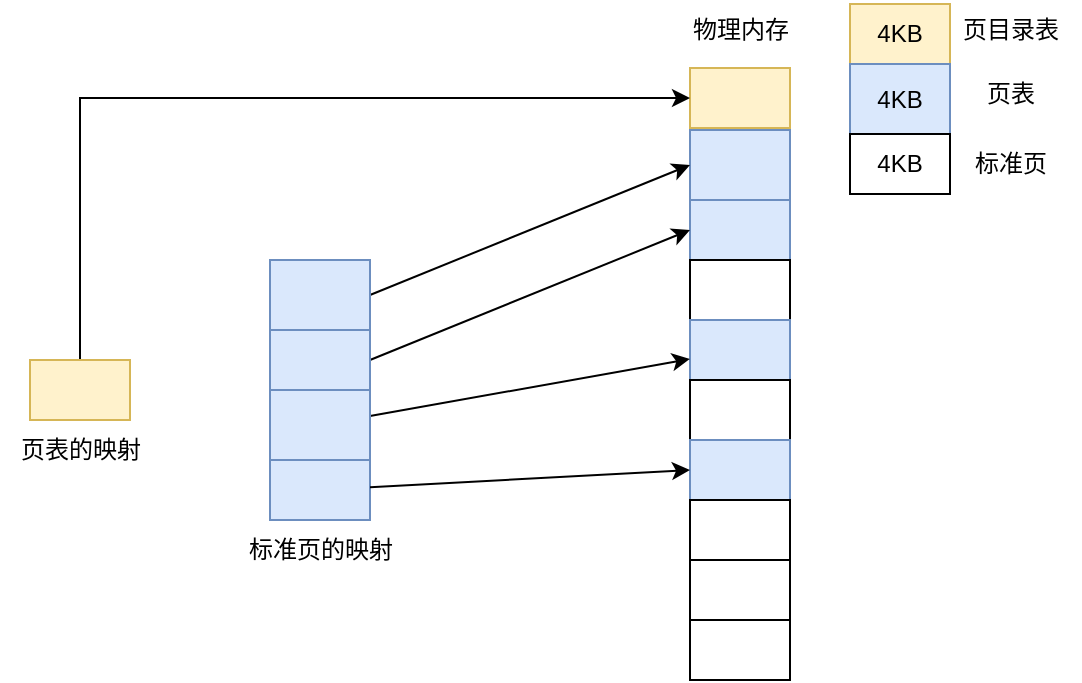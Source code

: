 <mxfile version="24.6.4" type="device">
  <diagram name="第 1 页" id="Ib2CYUNX099RLpfWLOko">
    <mxGraphModel dx="975" dy="620" grid="1" gridSize="10" guides="1" tooltips="1" connect="1" arrows="1" fold="1" page="1" pageScale="1" pageWidth="827" pageHeight="1169" math="0" shadow="0">
      <root>
        <mxCell id="0" />
        <mxCell id="1" parent="0" />
        <mxCell id="48LXnbVJm9BpJN8wikLZ-12" value="" style="rounded=0;whiteSpace=wrap;html=1;fillColor=#fff2cc;strokeColor=#d6b656;" vertex="1" parent="1">
          <mxGeometry x="490" y="154" width="50" height="30" as="geometry" />
        </mxCell>
        <mxCell id="48LXnbVJm9BpJN8wikLZ-13" value="" style="rounded=0;whiteSpace=wrap;html=1;fillColor=#dae8fc;strokeColor=#6c8ebf;" vertex="1" parent="1">
          <mxGeometry x="490" y="185" width="50" height="35" as="geometry" />
        </mxCell>
        <mxCell id="48LXnbVJm9BpJN8wikLZ-14" value="" style="rounded=0;whiteSpace=wrap;html=1;fillColor=#dae8fc;strokeColor=#6c8ebf;" vertex="1" parent="1">
          <mxGeometry x="490" y="220" width="50" height="30" as="geometry" />
        </mxCell>
        <mxCell id="48LXnbVJm9BpJN8wikLZ-15" value="" style="rounded=0;whiteSpace=wrap;html=1;" vertex="1" parent="1">
          <mxGeometry x="490" y="250" width="50" height="30" as="geometry" />
        </mxCell>
        <mxCell id="48LXnbVJm9BpJN8wikLZ-16" value="" style="rounded=0;whiteSpace=wrap;html=1;fillColor=#dae8fc;strokeColor=#6c8ebf;" vertex="1" parent="1">
          <mxGeometry x="490" y="280" width="50" height="30" as="geometry" />
        </mxCell>
        <mxCell id="48LXnbVJm9BpJN8wikLZ-17" value="" style="rounded=0;whiteSpace=wrap;html=1;" vertex="1" parent="1">
          <mxGeometry x="490" y="310" width="50" height="30" as="geometry" />
        </mxCell>
        <mxCell id="48LXnbVJm9BpJN8wikLZ-18" value="" style="rounded=0;whiteSpace=wrap;html=1;fillColor=#dae8fc;strokeColor=#6c8ebf;" vertex="1" parent="1">
          <mxGeometry x="490" y="340" width="50" height="30" as="geometry" />
        </mxCell>
        <mxCell id="48LXnbVJm9BpJN8wikLZ-19" value="" style="rounded=0;whiteSpace=wrap;html=1;" vertex="1" parent="1">
          <mxGeometry x="490" y="370" width="50" height="30" as="geometry" />
        </mxCell>
        <mxCell id="48LXnbVJm9BpJN8wikLZ-20" value="" style="rounded=0;whiteSpace=wrap;html=1;" vertex="1" parent="1">
          <mxGeometry x="490" y="400" width="50" height="30" as="geometry" />
        </mxCell>
        <mxCell id="48LXnbVJm9BpJN8wikLZ-21" value="" style="rounded=0;whiteSpace=wrap;html=1;" vertex="1" parent="1">
          <mxGeometry x="490" y="430" width="50" height="30" as="geometry" />
        </mxCell>
        <mxCell id="48LXnbVJm9BpJN8wikLZ-22" value="4KB" style="rounded=0;whiteSpace=wrap;html=1;fillColor=#fff2cc;strokeColor=#d6b656;" vertex="1" parent="1">
          <mxGeometry x="570" y="122" width="50" height="30" as="geometry" />
        </mxCell>
        <mxCell id="48LXnbVJm9BpJN8wikLZ-23" value="页目录表" style="text;html=1;align=center;verticalAlign=middle;resizable=0;points=[];autosize=1;strokeColor=none;fillColor=none;" vertex="1" parent="1">
          <mxGeometry x="615" y="120" width="70" height="30" as="geometry" />
        </mxCell>
        <mxCell id="48LXnbVJm9BpJN8wikLZ-24" value="4KB" style="rounded=0;whiteSpace=wrap;html=1;fillColor=#dae8fc;strokeColor=#6c8ebf;" vertex="1" parent="1">
          <mxGeometry x="570" y="152" width="50" height="35" as="geometry" />
        </mxCell>
        <mxCell id="48LXnbVJm9BpJN8wikLZ-25" value="页表" style="text;html=1;align=center;verticalAlign=middle;resizable=0;points=[];autosize=1;strokeColor=none;fillColor=none;" vertex="1" parent="1">
          <mxGeometry x="625" y="152" width="50" height="30" as="geometry" />
        </mxCell>
        <mxCell id="48LXnbVJm9BpJN8wikLZ-26" value="物理内存" style="text;html=1;align=center;verticalAlign=middle;resizable=0;points=[];autosize=1;strokeColor=none;fillColor=none;" vertex="1" parent="1">
          <mxGeometry x="480" y="120" width="70" height="30" as="geometry" />
        </mxCell>
        <mxCell id="48LXnbVJm9BpJN8wikLZ-27" value="4KB" style="rounded=0;whiteSpace=wrap;html=1;" vertex="1" parent="1">
          <mxGeometry x="570" y="187" width="50" height="30" as="geometry" />
        </mxCell>
        <mxCell id="48LXnbVJm9BpJN8wikLZ-28" value="标准页" style="text;html=1;align=center;verticalAlign=middle;resizable=0;points=[];autosize=1;strokeColor=none;fillColor=none;" vertex="1" parent="1">
          <mxGeometry x="620" y="187" width="60" height="30" as="geometry" />
        </mxCell>
        <mxCell id="48LXnbVJm9BpJN8wikLZ-38" style="edgeStyle=orthogonalEdgeStyle;rounded=0;orthogonalLoop=1;jettySize=auto;html=1;entryX=0;entryY=0.5;entryDx=0;entryDy=0;exitX=0.5;exitY=0;exitDx=0;exitDy=0;" edge="1" parent="1" source="48LXnbVJm9BpJN8wikLZ-29" target="48LXnbVJm9BpJN8wikLZ-12">
          <mxGeometry relative="1" as="geometry" />
        </mxCell>
        <mxCell id="48LXnbVJm9BpJN8wikLZ-29" value="" style="rounded=0;whiteSpace=wrap;html=1;fillColor=#fff2cc;strokeColor=#d6b656;" vertex="1" parent="1">
          <mxGeometry x="160" y="300" width="50" height="30" as="geometry" />
        </mxCell>
        <mxCell id="48LXnbVJm9BpJN8wikLZ-34" style="rounded=0;orthogonalLoop=1;jettySize=auto;html=1;entryX=0;entryY=0.5;entryDx=0;entryDy=0;exitX=1;exitY=0.5;exitDx=0;exitDy=0;" edge="1" parent="1" source="48LXnbVJm9BpJN8wikLZ-30" target="48LXnbVJm9BpJN8wikLZ-13">
          <mxGeometry relative="1" as="geometry" />
        </mxCell>
        <mxCell id="48LXnbVJm9BpJN8wikLZ-35" style="rounded=0;orthogonalLoop=1;jettySize=auto;html=1;exitX=1;exitY=0.5;exitDx=0;exitDy=0;entryX=0;entryY=0.5;entryDx=0;entryDy=0;" edge="1" parent="1" source="48LXnbVJm9BpJN8wikLZ-31" target="48LXnbVJm9BpJN8wikLZ-14">
          <mxGeometry relative="1" as="geometry" />
        </mxCell>
        <mxCell id="48LXnbVJm9BpJN8wikLZ-36" style="rounded=0;orthogonalLoop=1;jettySize=auto;html=1;" edge="1" parent="1" source="48LXnbVJm9BpJN8wikLZ-32" target="48LXnbVJm9BpJN8wikLZ-16">
          <mxGeometry relative="1" as="geometry" />
        </mxCell>
        <mxCell id="48LXnbVJm9BpJN8wikLZ-39" value="" style="group" vertex="1" connectable="0" parent="1">
          <mxGeometry x="280" y="250" width="50" height="130" as="geometry" />
        </mxCell>
        <mxCell id="48LXnbVJm9BpJN8wikLZ-30" value="" style="rounded=0;whiteSpace=wrap;html=1;fillColor=#dae8fc;strokeColor=#6c8ebf;" vertex="1" parent="48LXnbVJm9BpJN8wikLZ-39">
          <mxGeometry width="50" height="35" as="geometry" />
        </mxCell>
        <mxCell id="48LXnbVJm9BpJN8wikLZ-31" value="" style="rounded=0;whiteSpace=wrap;html=1;fillColor=#dae8fc;strokeColor=#6c8ebf;" vertex="1" parent="48LXnbVJm9BpJN8wikLZ-39">
          <mxGeometry y="35" width="50" height="30" as="geometry" />
        </mxCell>
        <mxCell id="48LXnbVJm9BpJN8wikLZ-32" value="" style="rounded=0;whiteSpace=wrap;html=1;fillColor=#dae8fc;strokeColor=#6c8ebf;" vertex="1" parent="48LXnbVJm9BpJN8wikLZ-39">
          <mxGeometry y="65" width="50" height="35" as="geometry" />
        </mxCell>
        <mxCell id="48LXnbVJm9BpJN8wikLZ-33" value="" style="rounded=0;whiteSpace=wrap;html=1;fillColor=#dae8fc;strokeColor=#6c8ebf;" vertex="1" parent="48LXnbVJm9BpJN8wikLZ-39">
          <mxGeometry y="100" width="50" height="30" as="geometry" />
        </mxCell>
        <mxCell id="48LXnbVJm9BpJN8wikLZ-40" value="页表的映射" style="text;html=1;align=center;verticalAlign=middle;resizable=0;points=[];autosize=1;strokeColor=none;fillColor=none;" vertex="1" parent="1">
          <mxGeometry x="145" y="330" width="80" height="30" as="geometry" />
        </mxCell>
        <mxCell id="48LXnbVJm9BpJN8wikLZ-41" value="标准页的映射" style="text;html=1;align=center;verticalAlign=middle;resizable=0;points=[];autosize=1;strokeColor=none;fillColor=none;" vertex="1" parent="1">
          <mxGeometry x="255" y="380" width="100" height="30" as="geometry" />
        </mxCell>
        <mxCell id="48LXnbVJm9BpJN8wikLZ-42" style="rounded=0;orthogonalLoop=1;jettySize=auto;html=1;entryX=0;entryY=0.5;entryDx=0;entryDy=0;" edge="1" parent="1" source="48LXnbVJm9BpJN8wikLZ-33" target="48LXnbVJm9BpJN8wikLZ-18">
          <mxGeometry relative="1" as="geometry" />
        </mxCell>
      </root>
    </mxGraphModel>
  </diagram>
</mxfile>
